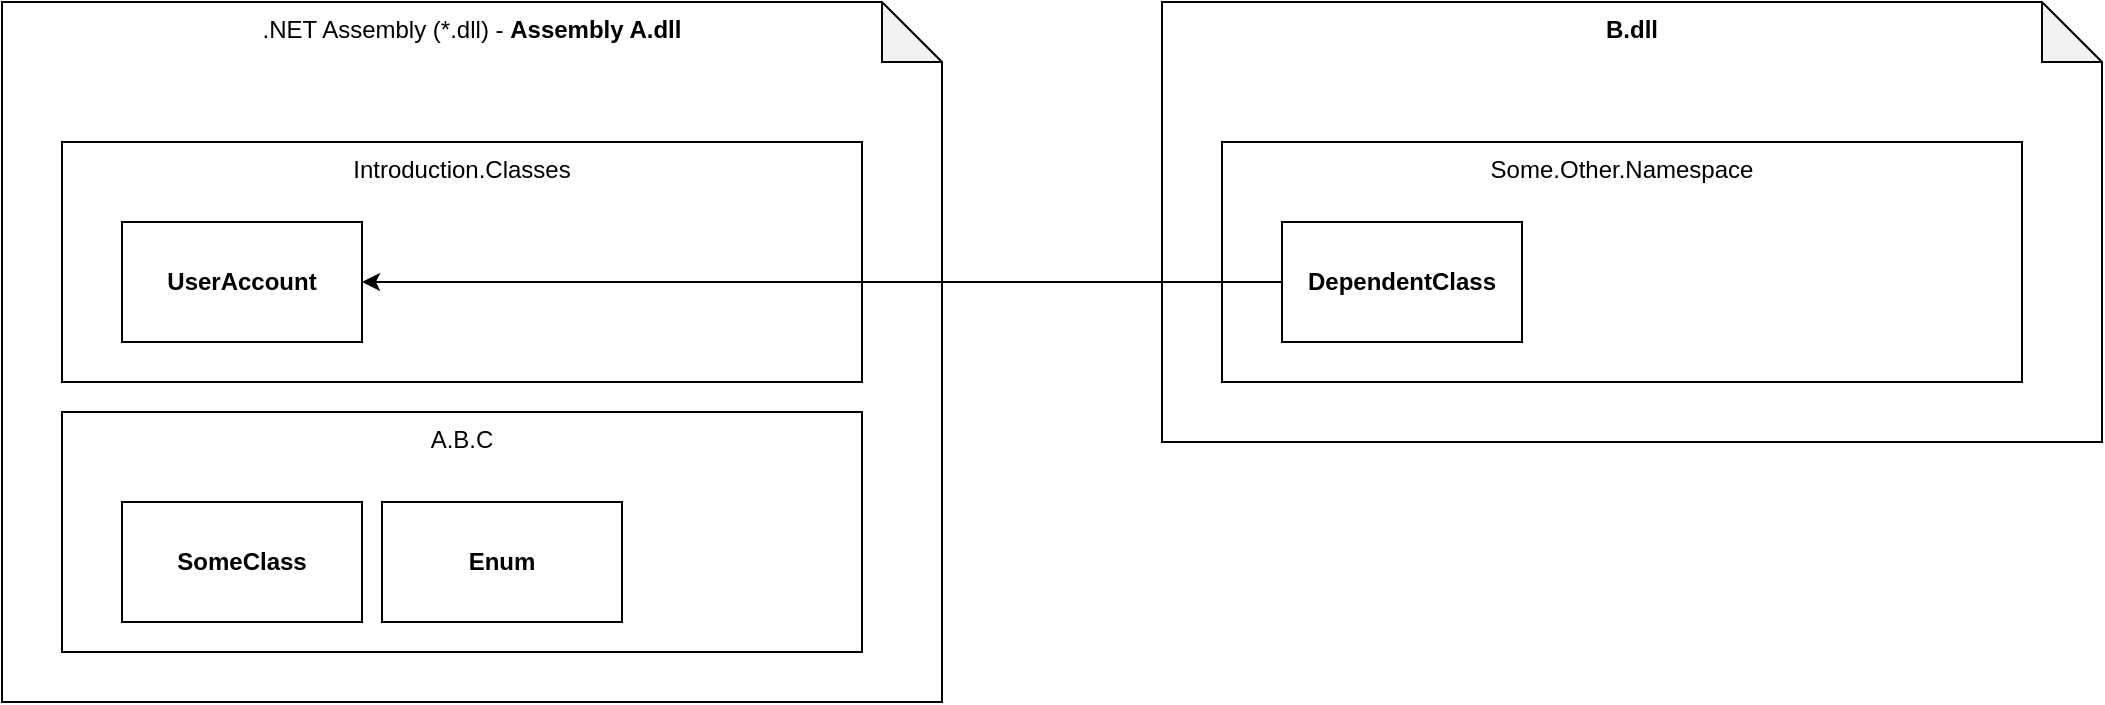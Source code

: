 <mxfile version="21.1.2" type="device">
  <diagram name="Seite-1" id="v2XPCRlNch2mQ3Doh007">
    <mxGraphModel dx="1434" dy="844" grid="1" gridSize="10" guides="1" tooltips="1" connect="1" arrows="1" fold="1" page="1" pageScale="1" pageWidth="1169" pageHeight="827" math="0" shadow="0">
      <root>
        <mxCell id="0" />
        <mxCell id="1" parent="0" />
        <mxCell id="tO6nWoOnNTMJzA9G3iTY-1" value=".NET Assembly (*.dll) - &lt;b&gt;Assembly A.dll&lt;/b&gt;" style="shape=note;whiteSpace=wrap;html=1;backgroundOutline=1;darkOpacity=0.05;verticalAlign=top;" vertex="1" parent="1">
          <mxGeometry x="90" y="70" width="470" height="350" as="geometry" />
        </mxCell>
        <mxCell id="tO6nWoOnNTMJzA9G3iTY-3" value="Introduction.Classes" style="rounded=0;whiteSpace=wrap;html=1;verticalAlign=top;" vertex="1" parent="1">
          <mxGeometry x="120" y="140" width="400" height="120" as="geometry" />
        </mxCell>
        <mxCell id="tO6nWoOnNTMJzA9G3iTY-4" value="A.B.C" style="rounded=0;whiteSpace=wrap;html=1;verticalAlign=top;" vertex="1" parent="1">
          <mxGeometry x="120" y="275" width="400" height="120" as="geometry" />
        </mxCell>
        <mxCell id="tO6nWoOnNTMJzA9G3iTY-6" value="UserAccount" style="rounded=0;whiteSpace=wrap;html=1;fontStyle=1" vertex="1" parent="1">
          <mxGeometry x="150" y="180" width="120" height="60" as="geometry" />
        </mxCell>
        <mxCell id="tO6nWoOnNTMJzA9G3iTY-7" value="SomeClass" style="rounded=0;whiteSpace=wrap;html=1;fontStyle=1" vertex="1" parent="1">
          <mxGeometry x="150" y="320" width="120" height="60" as="geometry" />
        </mxCell>
        <mxCell id="tO6nWoOnNTMJzA9G3iTY-8" value="Enum" style="rounded=0;whiteSpace=wrap;html=1;fontStyle=1" vertex="1" parent="1">
          <mxGeometry x="280" y="320" width="120" height="60" as="geometry" />
        </mxCell>
        <mxCell id="tO6nWoOnNTMJzA9G3iTY-9" value="&lt;b&gt;B.dll&lt;/b&gt;" style="shape=note;whiteSpace=wrap;html=1;backgroundOutline=1;darkOpacity=0.05;verticalAlign=top;" vertex="1" parent="1">
          <mxGeometry x="670" y="70" width="470" height="220" as="geometry" />
        </mxCell>
        <mxCell id="tO6nWoOnNTMJzA9G3iTY-10" value="Some.Other.Namespace" style="rounded=0;whiteSpace=wrap;html=1;verticalAlign=top;" vertex="1" parent="1">
          <mxGeometry x="700" y="140" width="400" height="120" as="geometry" />
        </mxCell>
        <mxCell id="tO6nWoOnNTMJzA9G3iTY-13" value="DependentClass" style="rounded=0;whiteSpace=wrap;html=1;fontStyle=1" vertex="1" parent="1">
          <mxGeometry x="730" y="180" width="120" height="60" as="geometry" />
        </mxCell>
        <mxCell id="tO6nWoOnNTMJzA9G3iTY-16" value="" style="endArrow=classic;html=1;rounded=0;exitX=0;exitY=0.5;exitDx=0;exitDy=0;" edge="1" parent="1" source="tO6nWoOnNTMJzA9G3iTY-13" target="tO6nWoOnNTMJzA9G3iTY-6">
          <mxGeometry width="50" height="50" relative="1" as="geometry">
            <mxPoint x="590" y="290" as="sourcePoint" />
            <mxPoint x="640" y="240" as="targetPoint" />
          </mxGeometry>
        </mxCell>
      </root>
    </mxGraphModel>
  </diagram>
</mxfile>
